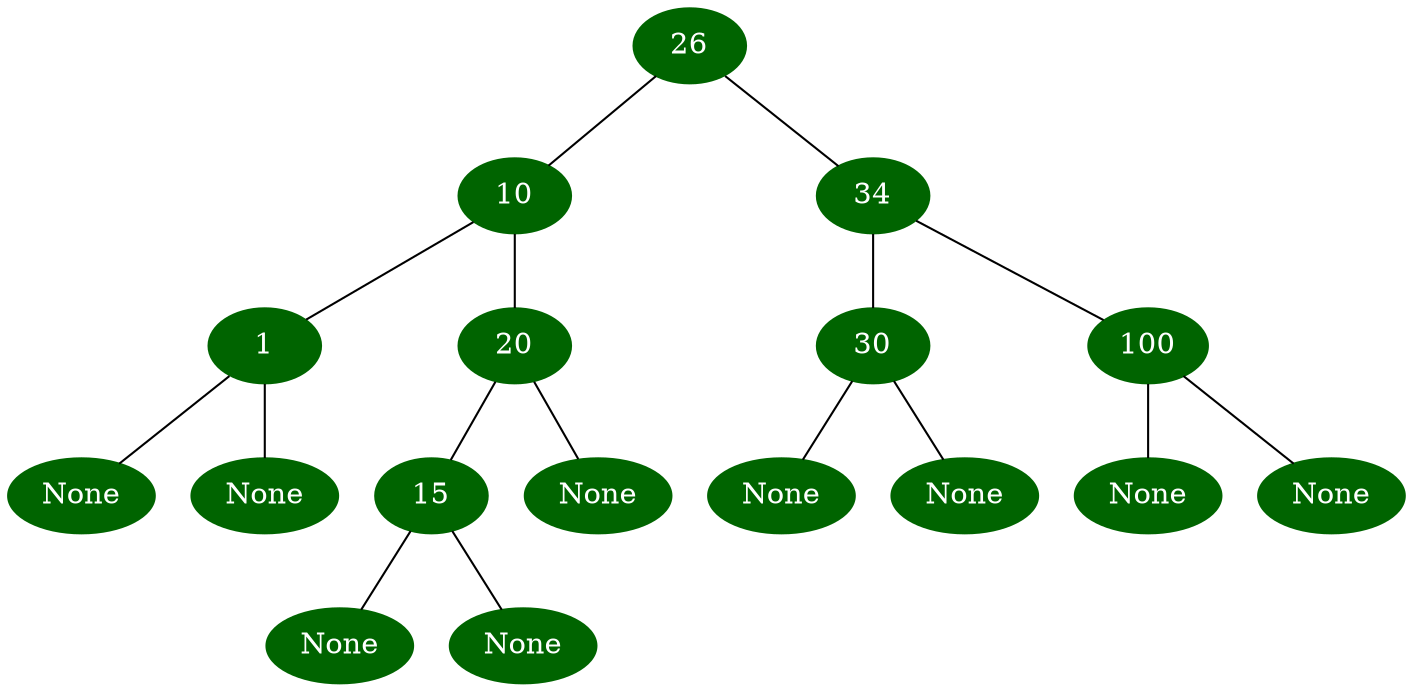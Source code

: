 graph {
	 0 [label="26", color=darkgreen, style=filled, fontcolor=white];
	 1 [label="10", color=darkgreen, style=filled, fontcolor=white];
	 2 [label="1", color=darkgreen, style=filled, fontcolor=white];
	 3 [label="None", color=darkgreen, style=filled, fontcolor=white];
	 4 [label="None", color=darkgreen, style=filled, fontcolor=white];
	 5 [label="20", color=darkgreen, style=filled, fontcolor=white];
	 6 [label="15", color=darkgreen, style=filled, fontcolor=white];
	 7 [label="None", color=darkgreen, style=filled, fontcolor=white];
	 8 [label="None", color=darkgreen, style=filled, fontcolor=white];
	 9 [label="None", color=darkgreen, style=filled, fontcolor=white];
	 10 [label="34", color=darkgreen, style=filled, fontcolor=white];
	 11 [label="30", color=darkgreen, style=filled, fontcolor=white];
	 12 [label="None", color=darkgreen, style=filled, fontcolor=white];
	 13 [label="None", color=darkgreen, style=filled, fontcolor=white];
	 14 [label="100", color=darkgreen, style=filled, fontcolor=white];
	 15 [label="None", color=darkgreen, style=filled, fontcolor=white];
	 16 [label="None", color=darkgreen, style=filled, fontcolor=white];
	 0 -- 1;
	 1 -- 2;
	 2 -- 3;
	 2 -- 4;
	 1 -- 5;
	 5 -- 6;
	 6 -- 7;
	 6 -- 8;
	 5 -- 9;
	 0 -- 10;
	 10 -- 11;
	 11 -- 12;
	 11 -- 13;
	 10 -- 14;
	 14 -- 15;
	 14 -- 16;
}
